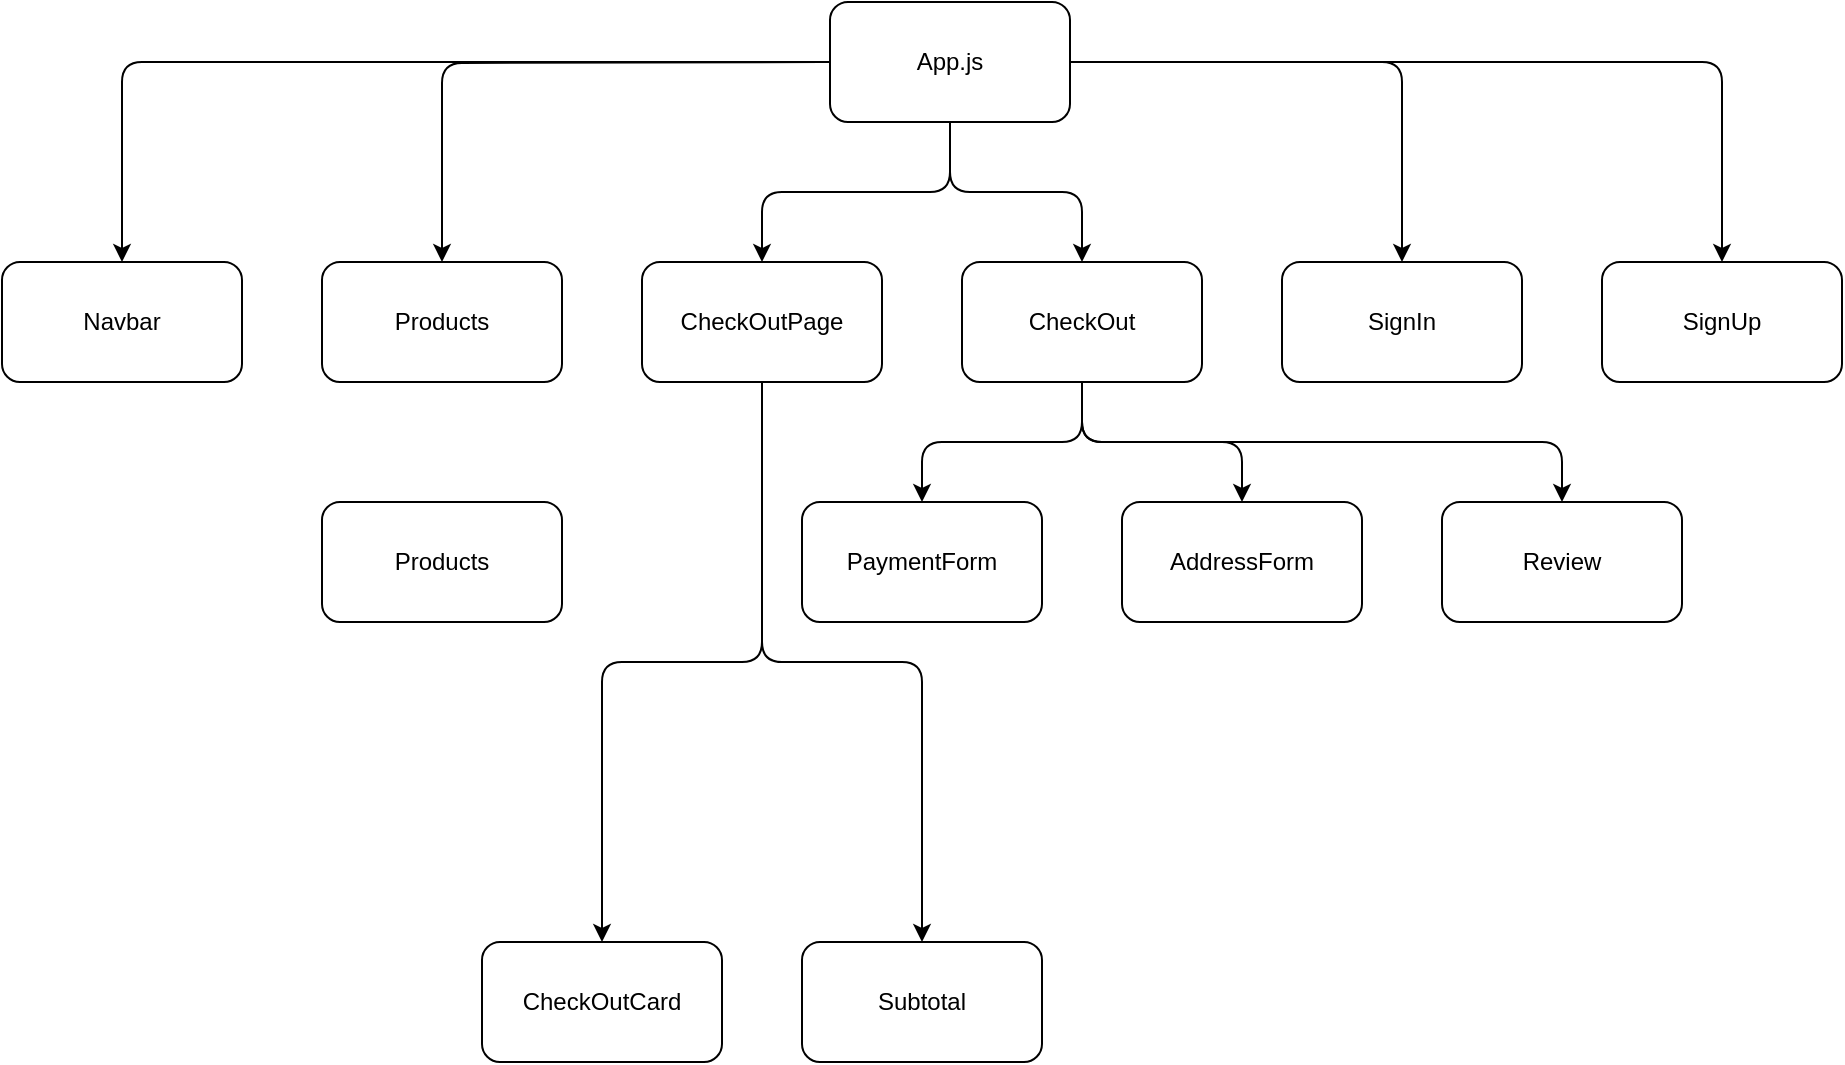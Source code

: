 <mxfile version="21.6.8" type="github">
  <diagram name="Página-1" id="fy7A8Lz1IY5eaaJUp_c8">
    <mxGraphModel dx="1034" dy="398" grid="1" gridSize="10" guides="1" tooltips="1" connect="1" arrows="1" fold="1" page="1" pageScale="1" pageWidth="827" pageHeight="1169" math="0" shadow="0">
      <root>
        <mxCell id="0" />
        <mxCell id="1" parent="0" />
        <mxCell id="pOUSqDCfCjsUt1SmqYlT-15" style="edgeStyle=orthogonalEdgeStyle;orthogonalLoop=1;jettySize=auto;html=1;exitX=0.5;exitY=0;exitDx=0;exitDy=0;entryX=0.5;entryY=0;entryDx=0;entryDy=0;" edge="1" parent="1" source="pOUSqDCfCjsUt1SmqYlT-5" target="pOUSqDCfCjsUt1SmqYlT-5">
          <mxGeometry relative="1" as="geometry" />
        </mxCell>
        <mxCell id="pOUSqDCfCjsUt1SmqYlT-17" style="edgeStyle=orthogonalEdgeStyle;orthogonalLoop=1;jettySize=auto;html=1;exitX=0.5;exitY=1;exitDx=0;exitDy=0;entryX=0.5;entryY=0;entryDx=0;entryDy=0;" edge="1" parent="1" source="pOUSqDCfCjsUt1SmqYlT-1" target="pOUSqDCfCjsUt1SmqYlT-5">
          <mxGeometry relative="1" as="geometry" />
        </mxCell>
        <mxCell id="pOUSqDCfCjsUt1SmqYlT-18" style="edgeStyle=orthogonalEdgeStyle;orthogonalLoop=1;jettySize=auto;html=1;exitX=0.5;exitY=1;exitDx=0;exitDy=0;entryX=0.5;entryY=0;entryDx=0;entryDy=0;" edge="1" parent="1" source="pOUSqDCfCjsUt1SmqYlT-1" target="pOUSqDCfCjsUt1SmqYlT-4">
          <mxGeometry relative="1" as="geometry" />
        </mxCell>
        <mxCell id="pOUSqDCfCjsUt1SmqYlT-19" style="edgeStyle=orthogonalEdgeStyle;orthogonalLoop=1;jettySize=auto;html=1;entryX=0.5;entryY=0;entryDx=0;entryDy=0;" edge="1" parent="1" target="pOUSqDCfCjsUt1SmqYlT-3">
          <mxGeometry relative="1" as="geometry">
            <mxPoint x="410" y="50" as="sourcePoint" />
          </mxGeometry>
        </mxCell>
        <mxCell id="pOUSqDCfCjsUt1SmqYlT-20" style="edgeStyle=orthogonalEdgeStyle;orthogonalLoop=1;jettySize=auto;html=1;exitX=0;exitY=0.5;exitDx=0;exitDy=0;entryX=0.5;entryY=0;entryDx=0;entryDy=0;" edge="1" parent="1" source="pOUSqDCfCjsUt1SmqYlT-1" target="pOUSqDCfCjsUt1SmqYlT-2">
          <mxGeometry relative="1" as="geometry" />
        </mxCell>
        <mxCell id="pOUSqDCfCjsUt1SmqYlT-21" style="edgeStyle=orthogonalEdgeStyle;orthogonalLoop=1;jettySize=auto;html=1;exitX=1;exitY=0.5;exitDx=0;exitDy=0;" edge="1" parent="1" source="pOUSqDCfCjsUt1SmqYlT-1" target="pOUSqDCfCjsUt1SmqYlT-7">
          <mxGeometry relative="1" as="geometry" />
        </mxCell>
        <mxCell id="pOUSqDCfCjsUt1SmqYlT-22" style="edgeStyle=orthogonalEdgeStyle;orthogonalLoop=1;jettySize=auto;html=1;exitX=1;exitY=0.5;exitDx=0;exitDy=0;entryX=0.5;entryY=0;entryDx=0;entryDy=0;" edge="1" parent="1" source="pOUSqDCfCjsUt1SmqYlT-1" target="pOUSqDCfCjsUt1SmqYlT-6">
          <mxGeometry relative="1" as="geometry" />
        </mxCell>
        <mxCell id="pOUSqDCfCjsUt1SmqYlT-1" value="App.js" style="rounded=1;whiteSpace=wrap;html=1;" vertex="1" parent="1">
          <mxGeometry x="414" y="20" width="120" height="60" as="geometry" />
        </mxCell>
        <mxCell id="pOUSqDCfCjsUt1SmqYlT-2" value="Navbar" style="rounded=1;whiteSpace=wrap;html=1;" vertex="1" parent="1">
          <mxGeometry y="150" width="120" height="60" as="geometry" />
        </mxCell>
        <mxCell id="pOUSqDCfCjsUt1SmqYlT-3" value="Products" style="rounded=1;whiteSpace=wrap;html=1;" vertex="1" parent="1">
          <mxGeometry x="160" y="150" width="120" height="60" as="geometry" />
        </mxCell>
        <mxCell id="pOUSqDCfCjsUt1SmqYlT-26" style="edgeStyle=orthogonalEdgeStyle;orthogonalLoop=1;jettySize=auto;html=1;exitX=0.5;exitY=1;exitDx=0;exitDy=0;" edge="1" parent="1" source="pOUSqDCfCjsUt1SmqYlT-4" target="pOUSqDCfCjsUt1SmqYlT-10">
          <mxGeometry relative="1" as="geometry" />
        </mxCell>
        <mxCell id="pOUSqDCfCjsUt1SmqYlT-27" style="edgeStyle=orthogonalEdgeStyle;orthogonalLoop=1;jettySize=auto;html=1;exitX=0.5;exitY=1;exitDx=0;exitDy=0;entryX=0.5;entryY=0;entryDx=0;entryDy=0;" edge="1" parent="1" source="pOUSqDCfCjsUt1SmqYlT-4" target="pOUSqDCfCjsUt1SmqYlT-9">
          <mxGeometry relative="1" as="geometry" />
        </mxCell>
        <mxCell id="pOUSqDCfCjsUt1SmqYlT-4" value="CheckOutPage" style="rounded=1;whiteSpace=wrap;html=1;" vertex="1" parent="1">
          <mxGeometry x="320" y="150" width="120" height="60" as="geometry" />
        </mxCell>
        <mxCell id="pOUSqDCfCjsUt1SmqYlT-28" style="edgeStyle=orthogonalEdgeStyle;orthogonalLoop=1;jettySize=auto;html=1;exitX=0.5;exitY=1;exitDx=0;exitDy=0;entryX=0.5;entryY=0;entryDx=0;entryDy=0;" edge="1" parent="1" source="pOUSqDCfCjsUt1SmqYlT-5" target="pOUSqDCfCjsUt1SmqYlT-11">
          <mxGeometry relative="1" as="geometry" />
        </mxCell>
        <mxCell id="pOUSqDCfCjsUt1SmqYlT-29" style="edgeStyle=orthogonalEdgeStyle;orthogonalLoop=1;jettySize=auto;html=1;exitX=0.5;exitY=1;exitDx=0;exitDy=0;entryX=0.5;entryY=0;entryDx=0;entryDy=0;" edge="1" parent="1" source="pOUSqDCfCjsUt1SmqYlT-5" target="pOUSqDCfCjsUt1SmqYlT-12">
          <mxGeometry relative="1" as="geometry" />
        </mxCell>
        <mxCell id="pOUSqDCfCjsUt1SmqYlT-30" style="edgeStyle=orthogonalEdgeStyle;orthogonalLoop=1;jettySize=auto;html=1;exitX=0.5;exitY=1;exitDx=0;exitDy=0;" edge="1" parent="1" source="pOUSqDCfCjsUt1SmqYlT-5" target="pOUSqDCfCjsUt1SmqYlT-13">
          <mxGeometry relative="1" as="geometry" />
        </mxCell>
        <mxCell id="pOUSqDCfCjsUt1SmqYlT-5" value="CheckOut" style="rounded=1;whiteSpace=wrap;html=1;" vertex="1" parent="1">
          <mxGeometry x="480" y="150" width="120" height="60" as="geometry" />
        </mxCell>
        <mxCell id="pOUSqDCfCjsUt1SmqYlT-6" value="SignUp" style="rounded=1;whiteSpace=wrap;html=1;" vertex="1" parent="1">
          <mxGeometry x="800" y="150" width="120" height="60" as="geometry" />
        </mxCell>
        <mxCell id="pOUSqDCfCjsUt1SmqYlT-7" value="SignIn" style="rounded=1;whiteSpace=wrap;html=1;" vertex="1" parent="1">
          <mxGeometry x="640" y="150" width="120" height="60" as="geometry" />
        </mxCell>
        <mxCell id="pOUSqDCfCjsUt1SmqYlT-8" value="Products" style="rounded=1;whiteSpace=wrap;html=1;" vertex="1" parent="1">
          <mxGeometry x="160" y="270" width="120" height="60" as="geometry" />
        </mxCell>
        <mxCell id="pOUSqDCfCjsUt1SmqYlT-9" value="Subtotal" style="rounded=1;whiteSpace=wrap;html=1;" vertex="1" parent="1">
          <mxGeometry x="400" y="490" width="120" height="60" as="geometry" />
        </mxCell>
        <mxCell id="pOUSqDCfCjsUt1SmqYlT-10" value="CheckOutCard" style="rounded=1;whiteSpace=wrap;html=1;" vertex="1" parent="1">
          <mxGeometry x="240" y="490" width="120" height="60" as="geometry" />
        </mxCell>
        <mxCell id="pOUSqDCfCjsUt1SmqYlT-11" value="PaymentForm" style="rounded=1;whiteSpace=wrap;html=1;" vertex="1" parent="1">
          <mxGeometry x="400" y="270" width="120" height="60" as="geometry" />
        </mxCell>
        <mxCell id="pOUSqDCfCjsUt1SmqYlT-12" value="AddressForm" style="rounded=1;whiteSpace=wrap;html=1;" vertex="1" parent="1">
          <mxGeometry x="560" y="270" width="120" height="60" as="geometry" />
        </mxCell>
        <mxCell id="pOUSqDCfCjsUt1SmqYlT-13" value="Review" style="rounded=1;whiteSpace=wrap;html=1;" vertex="1" parent="1">
          <mxGeometry x="720" y="270" width="120" height="60" as="geometry" />
        </mxCell>
      </root>
    </mxGraphModel>
  </diagram>
</mxfile>
